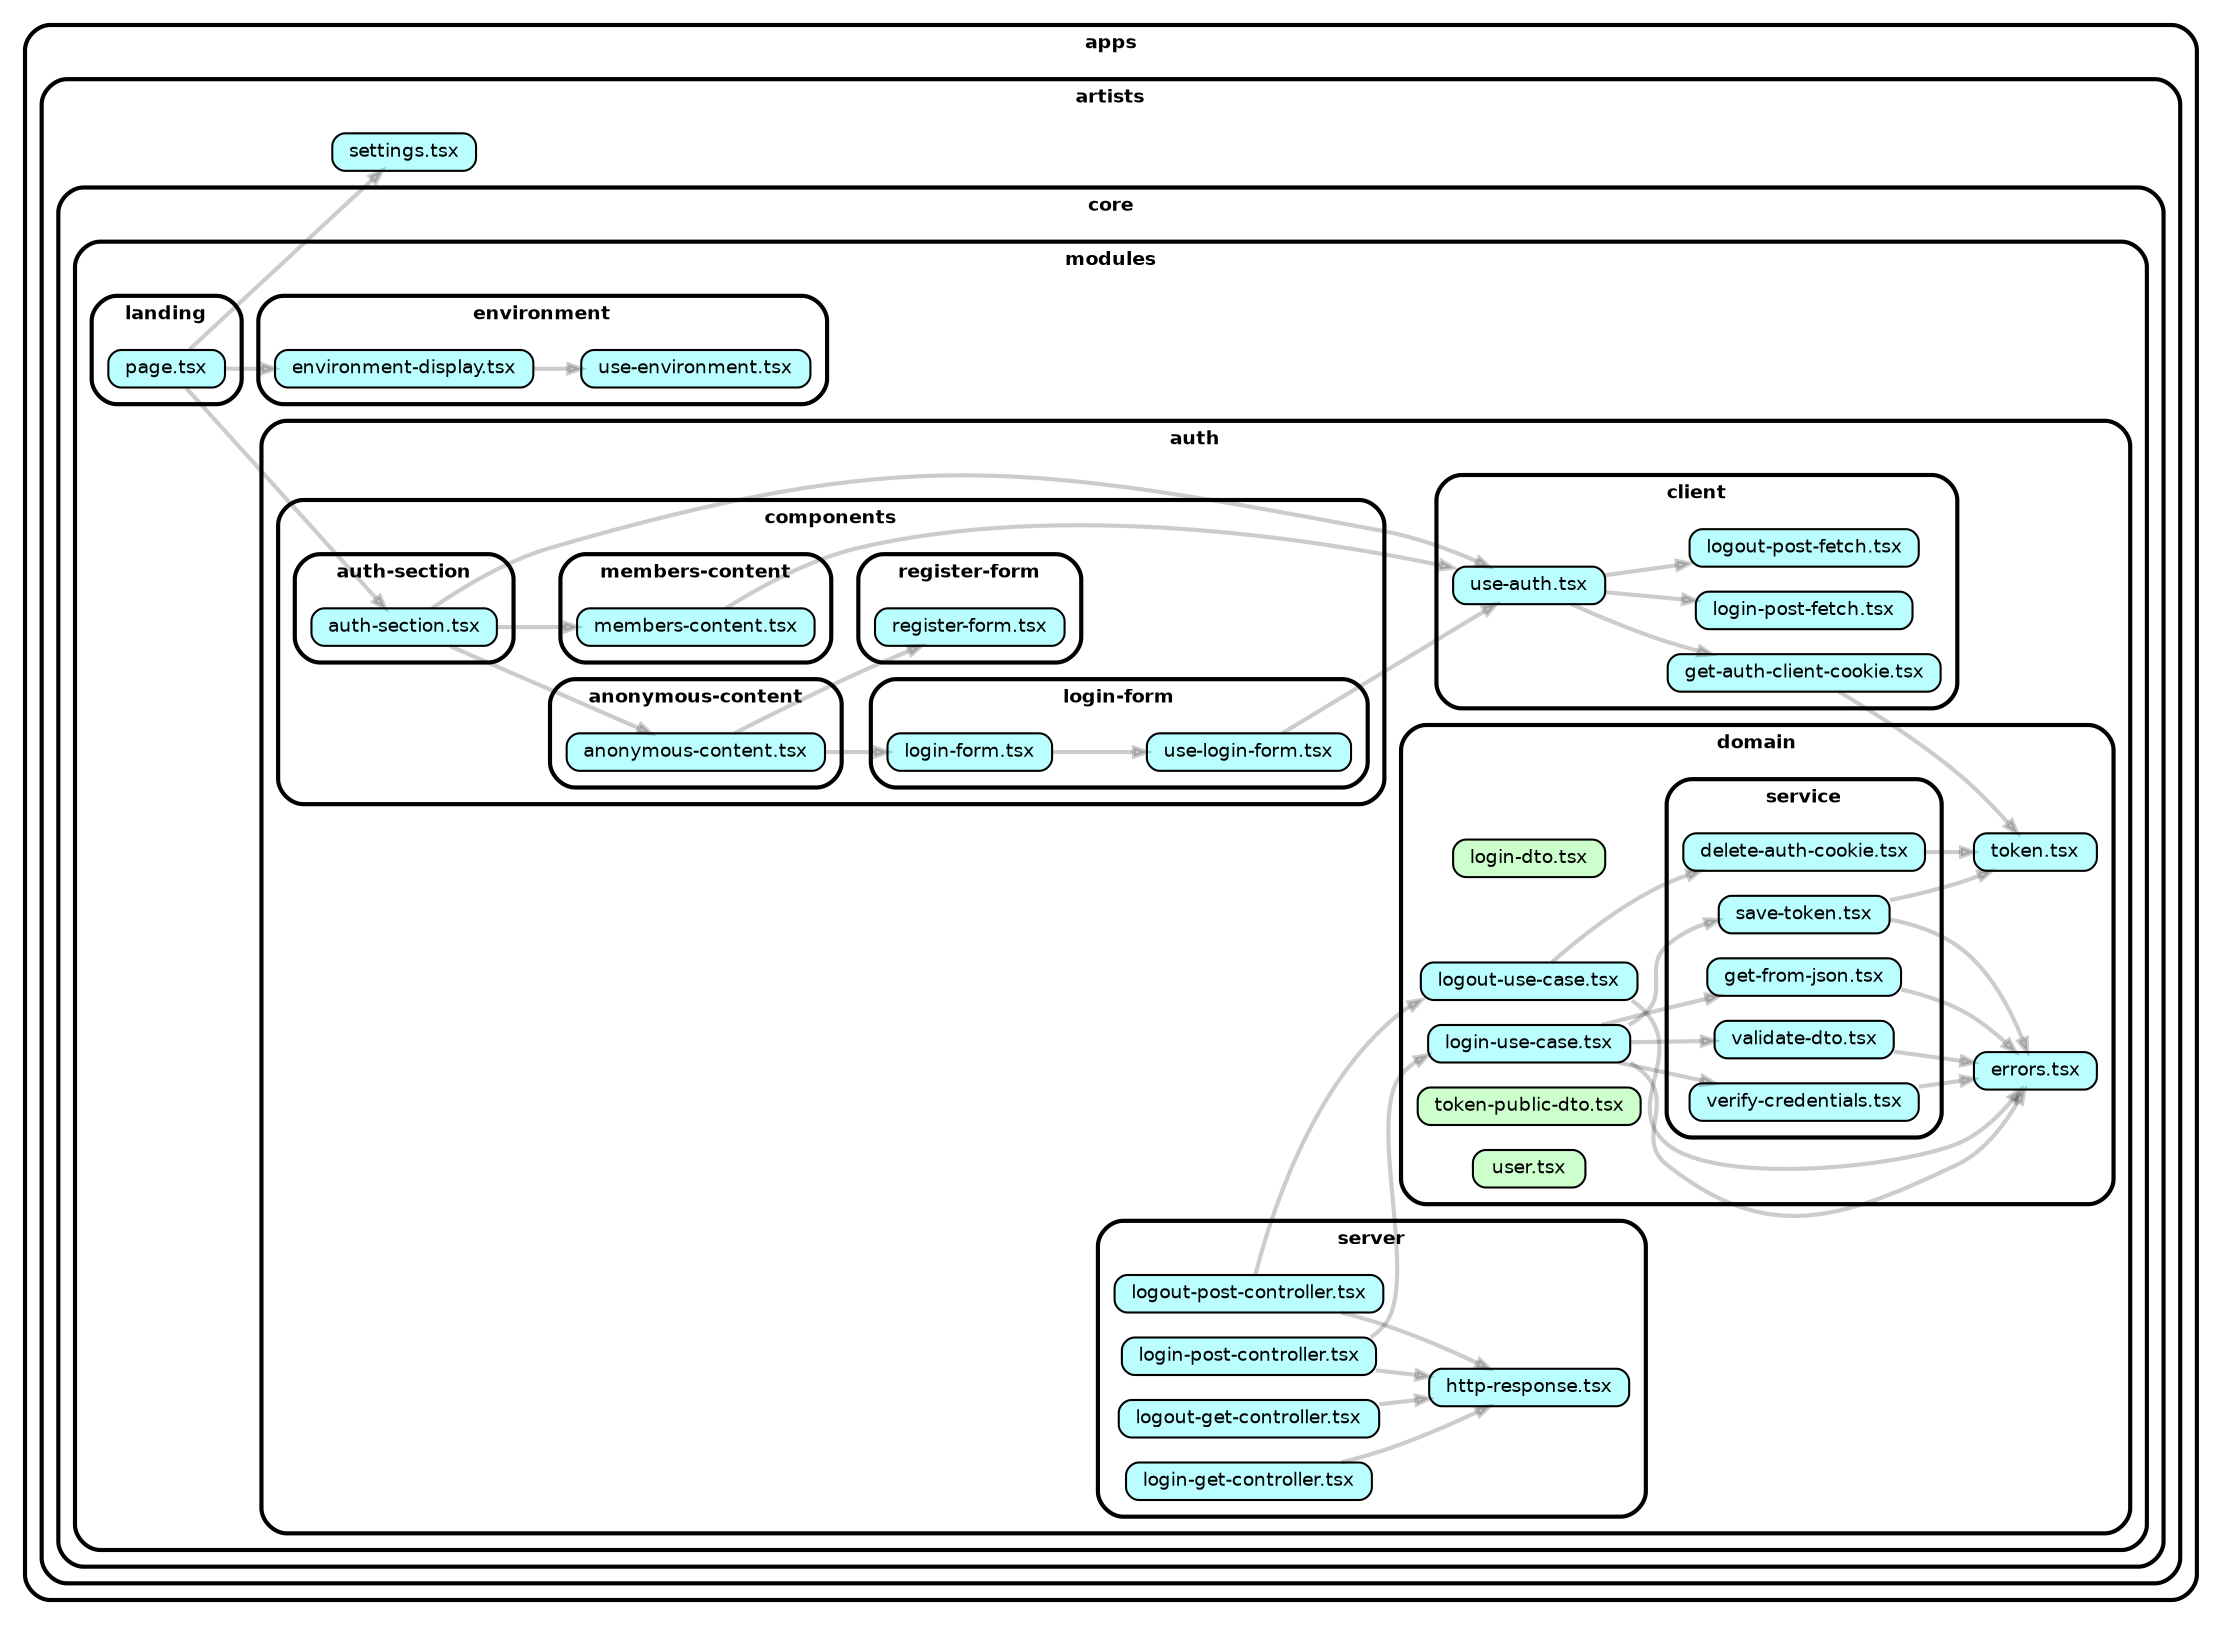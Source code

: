 strict digraph "dependency-cruiser output"{
    rankdir="LR" splines="true" overlap="false" nodesep="0.16" ranksep="0.18" fontname="Helvetica-bold" fontsize="9" style="rounded,bold,filled" fillcolor="#ffffff" compound="true"
    node [shape="box" style="rounded, filled" height="0.2" color="black" fillcolor="#ffffcc" fontcolor="black" fontname="Helvetica" fontsize="9"]
    edge [arrowhead="normal" arrowsize="0.6" penwidth="2.0" color="#00000033" fontname="Helvetica" fontsize="9"]

    subgraph "cluster_apps" {label="apps" subgraph "cluster_apps/artists" {label="artists" subgraph "cluster_apps/artists/core" {label="core" subgraph "cluster_apps/artists/core/modules" {label="modules" subgraph "cluster_apps/artists/core/modules/auth" {label="auth" subgraph "cluster_apps/artists/core/modules/auth/client" {label="client" "apps/artists/core/modules/auth/client/get-auth-client-cookie.tsx" [label=<get-auth-client-cookie.tsx> tooltip="get-auth-client-cookie.tsx" URL="apps/artists/core/modules/auth/client/get-auth-client-cookie.tsx" fillcolor="#bbfeff"] } } } } } }
    "apps/artists/core/modules/auth/client/get-auth-client-cookie.tsx" -> "apps/artists/core/modules/auth/domain/token.tsx"
    subgraph "cluster_apps" {label="apps" subgraph "cluster_apps/artists" {label="artists" subgraph "cluster_apps/artists/core" {label="core" subgraph "cluster_apps/artists/core/modules" {label="modules" subgraph "cluster_apps/artists/core/modules/auth" {label="auth" subgraph "cluster_apps/artists/core/modules/auth/client" {label="client" "apps/artists/core/modules/auth/client/login-post-fetch.tsx" [label=<login-post-fetch.tsx> tooltip="login-post-fetch.tsx" URL="apps/artists/core/modules/auth/client/login-post-fetch.tsx" fillcolor="#bbfeff"] } } } } } }
    subgraph "cluster_apps" {label="apps" subgraph "cluster_apps/artists" {label="artists" subgraph "cluster_apps/artists/core" {label="core" subgraph "cluster_apps/artists/core/modules" {label="modules" subgraph "cluster_apps/artists/core/modules/auth" {label="auth" subgraph "cluster_apps/artists/core/modules/auth/client" {label="client" "apps/artists/core/modules/auth/client/logout-post-fetch.tsx" [label=<logout-post-fetch.tsx> tooltip="logout-post-fetch.tsx" URL="apps/artists/core/modules/auth/client/logout-post-fetch.tsx" fillcolor="#bbfeff"] } } } } } }
    subgraph "cluster_apps" {label="apps" subgraph "cluster_apps/artists" {label="artists" subgraph "cluster_apps/artists/core" {label="core" subgraph "cluster_apps/artists/core/modules" {label="modules" subgraph "cluster_apps/artists/core/modules/auth" {label="auth" subgraph "cluster_apps/artists/core/modules/auth/client" {label="client" "apps/artists/core/modules/auth/client/use-auth.tsx" [label=<use-auth.tsx> tooltip="use-auth.tsx" URL="apps/artists/core/modules/auth/client/use-auth.tsx" fillcolor="#bbfeff"] } } } } } }
    "apps/artists/core/modules/auth/client/use-auth.tsx" -> "apps/artists/core/modules/auth/client/get-auth-client-cookie.tsx"
    "apps/artists/core/modules/auth/client/use-auth.tsx" -> "apps/artists/core/modules/auth/client/login-post-fetch.tsx"
    "apps/artists/core/modules/auth/client/use-auth.tsx" -> "apps/artists/core/modules/auth/client/logout-post-fetch.tsx"
    subgraph "cluster_apps" {label="apps" subgraph "cluster_apps/artists" {label="artists" subgraph "cluster_apps/artists/core" {label="core" subgraph "cluster_apps/artists/core/modules" {label="modules" subgraph "cluster_apps/artists/core/modules/auth" {label="auth" subgraph "cluster_apps/artists/core/modules/auth/components" {label="components" subgraph "cluster_apps/artists/core/modules/auth/components/anonymous-content" {label="anonymous-content" "apps/artists/core/modules/auth/components/anonymous-content/anonymous-content.tsx" [label=<anonymous-content.tsx> tooltip="anonymous-content.tsx" URL="apps/artists/core/modules/auth/components/anonymous-content/anonymous-content.tsx" fillcolor="#bbfeff"] } } } } } } }
    "apps/artists/core/modules/auth/components/anonymous-content/anonymous-content.tsx" -> "apps/artists/core/modules/auth/components/login-form/login-form.tsx"
    "apps/artists/core/modules/auth/components/anonymous-content/anonymous-content.tsx" -> "apps/artists/core/modules/auth/components/register-form/register-form.tsx"
    subgraph "cluster_apps" {label="apps" subgraph "cluster_apps/artists" {label="artists" subgraph "cluster_apps/artists/core" {label="core" subgraph "cluster_apps/artists/core/modules" {label="modules" subgraph "cluster_apps/artists/core/modules/auth" {label="auth" subgraph "cluster_apps/artists/core/modules/auth/components" {label="components" subgraph "cluster_apps/artists/core/modules/auth/components/auth-section" {label="auth-section" "apps/artists/core/modules/auth/components/auth-section/auth-section.tsx" [label=<auth-section.tsx> tooltip="auth-section.tsx" URL="apps/artists/core/modules/auth/components/auth-section/auth-section.tsx" fillcolor="#bbfeff"] } } } } } } }
    "apps/artists/core/modules/auth/components/auth-section/auth-section.tsx" -> "apps/artists/core/modules/auth/client/use-auth.tsx"
    "apps/artists/core/modules/auth/components/auth-section/auth-section.tsx" -> "apps/artists/core/modules/auth/components/anonymous-content/anonymous-content.tsx"
    "apps/artists/core/modules/auth/components/auth-section/auth-section.tsx" -> "apps/artists/core/modules/auth/components/members-content/members-content.tsx"
    subgraph "cluster_apps" {label="apps" subgraph "cluster_apps/artists" {label="artists" subgraph "cluster_apps/artists/core" {label="core" subgraph "cluster_apps/artists/core/modules" {label="modules" subgraph "cluster_apps/artists/core/modules/auth" {label="auth" subgraph "cluster_apps/artists/core/modules/auth/components" {label="components" subgraph "cluster_apps/artists/core/modules/auth/components/login-form" {label="login-form" "apps/artists/core/modules/auth/components/login-form/login-form.tsx" [label=<login-form.tsx> tooltip="login-form.tsx" URL="apps/artists/core/modules/auth/components/login-form/login-form.tsx" fillcolor="#bbfeff"] } } } } } } }
    "apps/artists/core/modules/auth/components/login-form/login-form.tsx" -> "apps/artists/core/modules/auth/components/login-form/use-login-form.tsx"
    subgraph "cluster_apps" {label="apps" subgraph "cluster_apps/artists" {label="artists" subgraph "cluster_apps/artists/core" {label="core" subgraph "cluster_apps/artists/core/modules" {label="modules" subgraph "cluster_apps/artists/core/modules/auth" {label="auth" subgraph "cluster_apps/artists/core/modules/auth/components" {label="components" subgraph "cluster_apps/artists/core/modules/auth/components/login-form" {label="login-form" "apps/artists/core/modules/auth/components/login-form/use-login-form.tsx" [label=<use-login-form.tsx> tooltip="use-login-form.tsx" URL="apps/artists/core/modules/auth/components/login-form/use-login-form.tsx" fillcolor="#bbfeff"] } } } } } } }
    "apps/artists/core/modules/auth/components/login-form/use-login-form.tsx" -> "apps/artists/core/modules/auth/client/use-auth.tsx"
    subgraph "cluster_apps" {label="apps" subgraph "cluster_apps/artists" {label="artists" subgraph "cluster_apps/artists/core" {label="core" subgraph "cluster_apps/artists/core/modules" {label="modules" subgraph "cluster_apps/artists/core/modules/auth" {label="auth" subgraph "cluster_apps/artists/core/modules/auth/components" {label="components" subgraph "cluster_apps/artists/core/modules/auth/components/members-content" {label="members-content" "apps/artists/core/modules/auth/components/members-content/members-content.tsx" [label=<members-content.tsx> tooltip="members-content.tsx" URL="apps/artists/core/modules/auth/components/members-content/members-content.tsx" fillcolor="#bbfeff"] } } } } } } }
    "apps/artists/core/modules/auth/components/members-content/members-content.tsx" -> "apps/artists/core/modules/auth/client/use-auth.tsx"
    subgraph "cluster_apps" {label="apps" subgraph "cluster_apps/artists" {label="artists" subgraph "cluster_apps/artists/core" {label="core" subgraph "cluster_apps/artists/core/modules" {label="modules" subgraph "cluster_apps/artists/core/modules/auth" {label="auth" subgraph "cluster_apps/artists/core/modules/auth/components" {label="components" subgraph "cluster_apps/artists/core/modules/auth/components/register-form" {label="register-form" "apps/artists/core/modules/auth/components/register-form/register-form.tsx" [label=<register-form.tsx> tooltip="register-form.tsx" URL="apps/artists/core/modules/auth/components/register-form/register-form.tsx" fillcolor="#bbfeff"] } } } } } } }
    subgraph "cluster_apps" {label="apps" subgraph "cluster_apps/artists" {label="artists" subgraph "cluster_apps/artists/core" {label="core" subgraph "cluster_apps/artists/core/modules" {label="modules" subgraph "cluster_apps/artists/core/modules/auth" {label="auth" subgraph "cluster_apps/artists/core/modules/auth/domain" {label="domain" "apps/artists/core/modules/auth/domain/errors.tsx" [label=<errors.tsx> tooltip="errors.tsx" URL="apps/artists/core/modules/auth/domain/errors.tsx" fillcolor="#bbfeff"] } } } } } }
    subgraph "cluster_apps" {label="apps" subgraph "cluster_apps/artists" {label="artists" subgraph "cluster_apps/artists/core" {label="core" subgraph "cluster_apps/artists/core/modules" {label="modules" subgraph "cluster_apps/artists/core/modules/auth" {label="auth" subgraph "cluster_apps/artists/core/modules/auth/domain" {label="domain" "apps/artists/core/modules/auth/domain/login-dto.tsx" [label=<login-dto.tsx> tooltip="login-dto.tsx" URL="apps/artists/core/modules/auth/domain/login-dto.tsx" fillcolor="#ccffcc"] } } } } } }
    subgraph "cluster_apps" {label="apps" subgraph "cluster_apps/artists" {label="artists" subgraph "cluster_apps/artists/core" {label="core" subgraph "cluster_apps/artists/core/modules" {label="modules" subgraph "cluster_apps/artists/core/modules/auth" {label="auth" subgraph "cluster_apps/artists/core/modules/auth/domain" {label="domain" "apps/artists/core/modules/auth/domain/login-use-case.tsx" [label=<login-use-case.tsx> tooltip="login-use-case.tsx" URL="apps/artists/core/modules/auth/domain/login-use-case.tsx" fillcolor="#bbfeff"] } } } } } }
    "apps/artists/core/modules/auth/domain/login-use-case.tsx" -> "apps/artists/core/modules/auth/domain/errors.tsx"
    "apps/artists/core/modules/auth/domain/login-use-case.tsx" -> "apps/artists/core/modules/auth/domain/service/get-from-json.tsx"
    "apps/artists/core/modules/auth/domain/login-use-case.tsx" -> "apps/artists/core/modules/auth/domain/service/save-token.tsx"
    "apps/artists/core/modules/auth/domain/login-use-case.tsx" -> "apps/artists/core/modules/auth/domain/service/validate-dto.tsx"
    "apps/artists/core/modules/auth/domain/login-use-case.tsx" -> "apps/artists/core/modules/auth/domain/service/verify-credentials.tsx"
    subgraph "cluster_apps" {label="apps" subgraph "cluster_apps/artists" {label="artists" subgraph "cluster_apps/artists/core" {label="core" subgraph "cluster_apps/artists/core/modules" {label="modules" subgraph "cluster_apps/artists/core/modules/auth" {label="auth" subgraph "cluster_apps/artists/core/modules/auth/domain" {label="domain" "apps/artists/core/modules/auth/domain/logout-use-case.tsx" [label=<logout-use-case.tsx> tooltip="logout-use-case.tsx" URL="apps/artists/core/modules/auth/domain/logout-use-case.tsx" fillcolor="#bbfeff"] } } } } } }
    "apps/artists/core/modules/auth/domain/logout-use-case.tsx" -> "apps/artists/core/modules/auth/domain/errors.tsx"
    "apps/artists/core/modules/auth/domain/logout-use-case.tsx" -> "apps/artists/core/modules/auth/domain/service/delete-auth-cookie.tsx"
    subgraph "cluster_apps" {label="apps" subgraph "cluster_apps/artists" {label="artists" subgraph "cluster_apps/artists/core" {label="core" subgraph "cluster_apps/artists/core/modules" {label="modules" subgraph "cluster_apps/artists/core/modules/auth" {label="auth" subgraph "cluster_apps/artists/core/modules/auth/domain" {label="domain" subgraph "cluster_apps/artists/core/modules/auth/domain/service" {label="service" "apps/artists/core/modules/auth/domain/service/delete-auth-cookie.tsx" [label=<delete-auth-cookie.tsx> tooltip="delete-auth-cookie.tsx" URL="apps/artists/core/modules/auth/domain/service/delete-auth-cookie.tsx" fillcolor="#bbfeff"] } } } } } } }
    "apps/artists/core/modules/auth/domain/service/delete-auth-cookie.tsx" -> "apps/artists/core/modules/auth/domain/token.tsx"
    subgraph "cluster_apps" {label="apps" subgraph "cluster_apps/artists" {label="artists" subgraph "cluster_apps/artists/core" {label="core" subgraph "cluster_apps/artists/core/modules" {label="modules" subgraph "cluster_apps/artists/core/modules/auth" {label="auth" subgraph "cluster_apps/artists/core/modules/auth/domain" {label="domain" subgraph "cluster_apps/artists/core/modules/auth/domain/service" {label="service" "apps/artists/core/modules/auth/domain/service/get-from-json.tsx" [label=<get-from-json.tsx> tooltip="get-from-json.tsx" URL="apps/artists/core/modules/auth/domain/service/get-from-json.tsx" fillcolor="#bbfeff"] } } } } } } }
    "apps/artists/core/modules/auth/domain/service/get-from-json.tsx" -> "apps/artists/core/modules/auth/domain/errors.tsx"
    subgraph "cluster_apps" {label="apps" subgraph "cluster_apps/artists" {label="artists" subgraph "cluster_apps/artists/core" {label="core" subgraph "cluster_apps/artists/core/modules" {label="modules" subgraph "cluster_apps/artists/core/modules/auth" {label="auth" subgraph "cluster_apps/artists/core/modules/auth/domain" {label="domain" subgraph "cluster_apps/artists/core/modules/auth/domain/service" {label="service" "apps/artists/core/modules/auth/domain/service/save-token.tsx" [label=<save-token.tsx> tooltip="save-token.tsx" URL="apps/artists/core/modules/auth/domain/service/save-token.tsx" fillcolor="#bbfeff"] } } } } } } }
    "apps/artists/core/modules/auth/domain/service/save-token.tsx" -> "apps/artists/core/modules/auth/domain/errors.tsx"
    "apps/artists/core/modules/auth/domain/service/save-token.tsx" -> "apps/artists/core/modules/auth/domain/token.tsx"
    subgraph "cluster_apps" {label="apps" subgraph "cluster_apps/artists" {label="artists" subgraph "cluster_apps/artists/core" {label="core" subgraph "cluster_apps/artists/core/modules" {label="modules" subgraph "cluster_apps/artists/core/modules/auth" {label="auth" subgraph "cluster_apps/artists/core/modules/auth/domain" {label="domain" subgraph "cluster_apps/artists/core/modules/auth/domain/service" {label="service" "apps/artists/core/modules/auth/domain/service/validate-dto.tsx" [label=<validate-dto.tsx> tooltip="validate-dto.tsx" URL="apps/artists/core/modules/auth/domain/service/validate-dto.tsx" fillcolor="#bbfeff"] } } } } } } }
    "apps/artists/core/modules/auth/domain/service/validate-dto.tsx" -> "apps/artists/core/modules/auth/domain/errors.tsx"
    subgraph "cluster_apps" {label="apps" subgraph "cluster_apps/artists" {label="artists" subgraph "cluster_apps/artists/core" {label="core" subgraph "cluster_apps/artists/core/modules" {label="modules" subgraph "cluster_apps/artists/core/modules/auth" {label="auth" subgraph "cluster_apps/artists/core/modules/auth/domain" {label="domain" subgraph "cluster_apps/artists/core/modules/auth/domain/service" {label="service" "apps/artists/core/modules/auth/domain/service/verify-credentials.tsx" [label=<verify-credentials.tsx> tooltip="verify-credentials.tsx" URL="apps/artists/core/modules/auth/domain/service/verify-credentials.tsx" fillcolor="#bbfeff"] } } } } } } }
    "apps/artists/core/modules/auth/domain/service/verify-credentials.tsx" -> "apps/artists/core/modules/auth/domain/errors.tsx"
    subgraph "cluster_apps" {label="apps" subgraph "cluster_apps/artists" {label="artists" subgraph "cluster_apps/artists/core" {label="core" subgraph "cluster_apps/artists/core/modules" {label="modules" subgraph "cluster_apps/artists/core/modules/auth" {label="auth" subgraph "cluster_apps/artists/core/modules/auth/domain" {label="domain" "apps/artists/core/modules/auth/domain/token-public-dto.tsx" [label=<token-public-dto.tsx> tooltip="token-public-dto.tsx" URL="apps/artists/core/modules/auth/domain/token-public-dto.tsx" fillcolor="#ccffcc"] } } } } } }
    subgraph "cluster_apps" {label="apps" subgraph "cluster_apps/artists" {label="artists" subgraph "cluster_apps/artists/core" {label="core" subgraph "cluster_apps/artists/core/modules" {label="modules" subgraph "cluster_apps/artists/core/modules/auth" {label="auth" subgraph "cluster_apps/artists/core/modules/auth/domain" {label="domain" "apps/artists/core/modules/auth/domain/token.tsx" [label=<token.tsx> tooltip="token.tsx" URL="apps/artists/core/modules/auth/domain/token.tsx" fillcolor="#bbfeff"] } } } } } }
    subgraph "cluster_apps" {label="apps" subgraph "cluster_apps/artists" {label="artists" subgraph "cluster_apps/artists/core" {label="core" subgraph "cluster_apps/artists/core/modules" {label="modules" subgraph "cluster_apps/artists/core/modules/auth" {label="auth" subgraph "cluster_apps/artists/core/modules/auth/domain" {label="domain" "apps/artists/core/modules/auth/domain/user.tsx" [label=<user.tsx> tooltip="user.tsx" URL="apps/artists/core/modules/auth/domain/user.tsx" fillcolor="#ccffcc"] } } } } } }
    subgraph "cluster_apps" {label="apps" subgraph "cluster_apps/artists" {label="artists" subgraph "cluster_apps/artists/core" {label="core" subgraph "cluster_apps/artists/core/modules" {label="modules" subgraph "cluster_apps/artists/core/modules/auth" {label="auth" subgraph "cluster_apps/artists/core/modules/auth/server" {label="server" "apps/artists/core/modules/auth/server/http-response.tsx" [label=<http-response.tsx> tooltip="http-response.tsx" URL="apps/artists/core/modules/auth/server/http-response.tsx" fillcolor="#bbfeff"] } } } } } }
    subgraph "cluster_apps" {label="apps" subgraph "cluster_apps/artists" {label="artists" subgraph "cluster_apps/artists/core" {label="core" subgraph "cluster_apps/artists/core/modules" {label="modules" subgraph "cluster_apps/artists/core/modules/auth" {label="auth" subgraph "cluster_apps/artists/core/modules/auth/server" {label="server" "apps/artists/core/modules/auth/server/login-get-controller.tsx" [label=<login-get-controller.tsx> tooltip="login-get-controller.tsx" URL="apps/artists/core/modules/auth/server/login-get-controller.tsx" fillcolor="#bbfeff"] } } } } } }
    "apps/artists/core/modules/auth/server/login-get-controller.tsx" -> "apps/artists/core/modules/auth/server/http-response.tsx"
    subgraph "cluster_apps" {label="apps" subgraph "cluster_apps/artists" {label="artists" subgraph "cluster_apps/artists/core" {label="core" subgraph "cluster_apps/artists/core/modules" {label="modules" subgraph "cluster_apps/artists/core/modules/auth" {label="auth" subgraph "cluster_apps/artists/core/modules/auth/server" {label="server" "apps/artists/core/modules/auth/server/login-post-controller.tsx" [label=<login-post-controller.tsx> tooltip="login-post-controller.tsx" URL="apps/artists/core/modules/auth/server/login-post-controller.tsx" fillcolor="#bbfeff"] } } } } } }
    "apps/artists/core/modules/auth/server/login-post-controller.tsx" -> "apps/artists/core/modules/auth/domain/login-use-case.tsx"
    "apps/artists/core/modules/auth/server/login-post-controller.tsx" -> "apps/artists/core/modules/auth/server/http-response.tsx"
    subgraph "cluster_apps" {label="apps" subgraph "cluster_apps/artists" {label="artists" subgraph "cluster_apps/artists/core" {label="core" subgraph "cluster_apps/artists/core/modules" {label="modules" subgraph "cluster_apps/artists/core/modules/auth" {label="auth" subgraph "cluster_apps/artists/core/modules/auth/server" {label="server" "apps/artists/core/modules/auth/server/logout-get-controller.tsx" [label=<logout-get-controller.tsx> tooltip="logout-get-controller.tsx" URL="apps/artists/core/modules/auth/server/logout-get-controller.tsx" fillcolor="#bbfeff"] } } } } } }
    "apps/artists/core/modules/auth/server/logout-get-controller.tsx" -> "apps/artists/core/modules/auth/server/http-response.tsx"
    subgraph "cluster_apps" {label="apps" subgraph "cluster_apps/artists" {label="artists" subgraph "cluster_apps/artists/core" {label="core" subgraph "cluster_apps/artists/core/modules" {label="modules" subgraph "cluster_apps/artists/core/modules/auth" {label="auth" subgraph "cluster_apps/artists/core/modules/auth/server" {label="server" "apps/artists/core/modules/auth/server/logout-post-controller.tsx" [label=<logout-post-controller.tsx> tooltip="logout-post-controller.tsx" URL="apps/artists/core/modules/auth/server/logout-post-controller.tsx" fillcolor="#bbfeff"] } } } } } }
    "apps/artists/core/modules/auth/server/logout-post-controller.tsx" -> "apps/artists/core/modules/auth/domain/logout-use-case.tsx"
    "apps/artists/core/modules/auth/server/logout-post-controller.tsx" -> "apps/artists/core/modules/auth/server/http-response.tsx"
    subgraph "cluster_apps" {label="apps" subgraph "cluster_apps/artists" {label="artists" subgraph "cluster_apps/artists/core" {label="core" subgraph "cluster_apps/artists/core/modules" {label="modules" subgraph "cluster_apps/artists/core/modules/environment" {label="environment" "apps/artists/core/modules/environment/environment-display.tsx" [label=<environment-display.tsx> tooltip="environment-display.tsx" URL="apps/artists/core/modules/environment/environment-display.tsx" fillcolor="#bbfeff"] } } } } }
    "apps/artists/core/modules/environment/environment-display.tsx" -> "apps/artists/core/modules/environment/use-environment.tsx"
    subgraph "cluster_apps" {label="apps" subgraph "cluster_apps/artists" {label="artists" subgraph "cluster_apps/artists/core" {label="core" subgraph "cluster_apps/artists/core/modules" {label="modules" subgraph "cluster_apps/artists/core/modules/environment" {label="environment" "apps/artists/core/modules/environment/use-environment.tsx" [label=<use-environment.tsx> tooltip="use-environment.tsx" URL="apps/artists/core/modules/environment/use-environment.tsx" fillcolor="#bbfeff"] } } } } }
    subgraph "cluster_apps" {label="apps" subgraph "cluster_apps/artists" {label="artists" subgraph "cluster_apps/artists/core" {label="core" subgraph "cluster_apps/artists/core/modules" {label="modules" subgraph "cluster_apps/artists/core/modules/landing" {label="landing" "apps/artists/core/modules/landing/page.tsx" [label=<page.tsx> tooltip="page.tsx" URL="apps/artists/core/modules/landing/page.tsx" fillcolor="#bbfeff"] } } } } }
    "apps/artists/core/modules/landing/page.tsx" -> "apps/artists/settings.tsx"
    "apps/artists/core/modules/landing/page.tsx" -> "apps/artists/core/modules/auth/components/auth-section/auth-section.tsx"
    "apps/artists/core/modules/landing/page.tsx" -> "apps/artists/core/modules/environment/environment-display.tsx"
    subgraph "cluster_apps" {label="apps" subgraph "cluster_apps/artists" {label="artists" "apps/artists/settings.tsx" [label=<settings.tsx> tooltip="settings.tsx" URL="apps/artists/settings.tsx" fillcolor="#bbfeff"] } }
}
